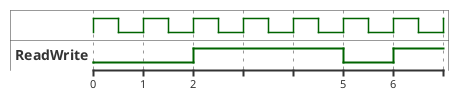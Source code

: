 @startuml Binary
clock clk with period 1
binary "ReadWrite" as RW

@0
RW is low

@2
RW is high

@5
RW is low

@6
RW is high

@enduml